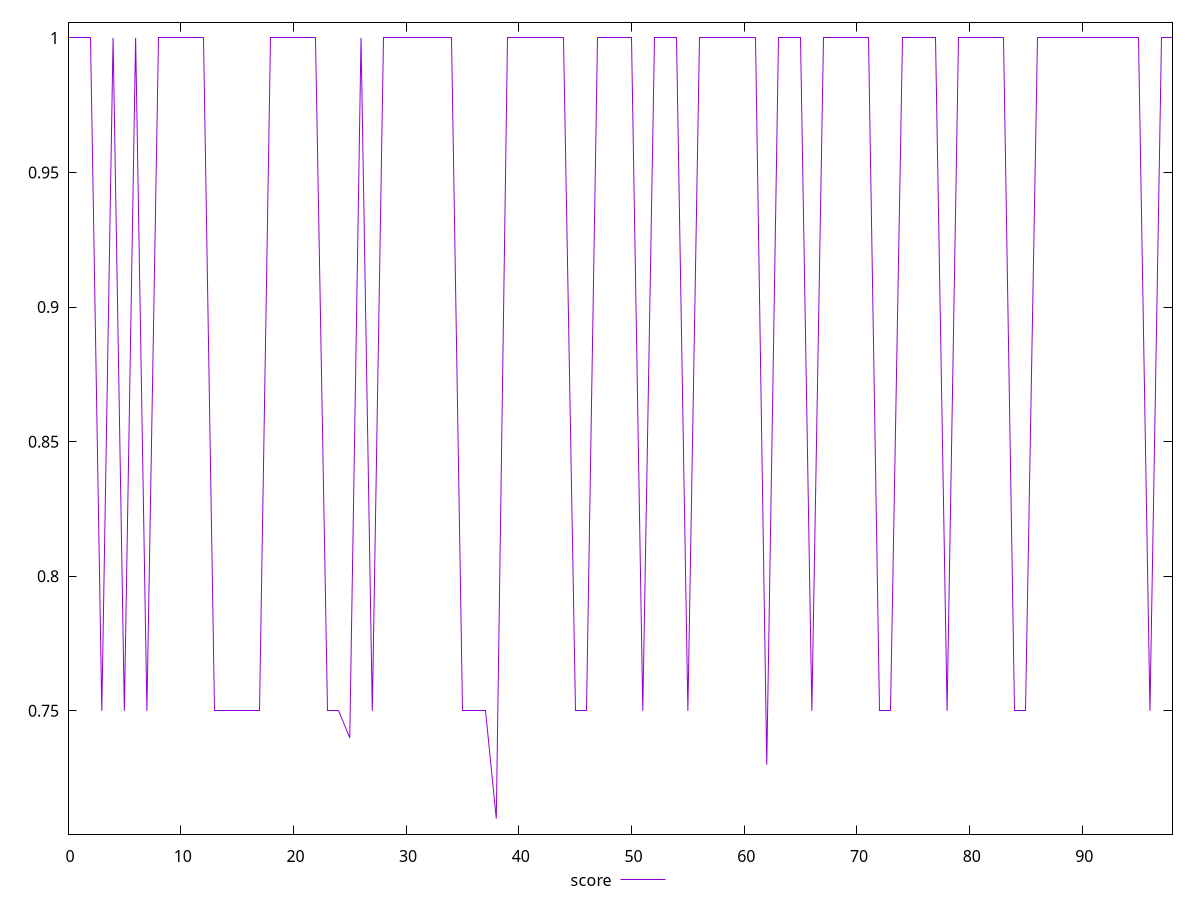 reset

$score <<EOF
0 1
1 1
2 1
3 0.75
4 1
5 0.75
6 1
7 0.75
8 1
9 1
10 1
11 1
12 1
13 0.75
14 0.75
15 0.75
16 0.75
17 0.75
18 1
19 1
20 1
21 1
22 1
23 0.75
24 0.75
25 0.74
26 1
27 0.75
28 1
29 1
30 1
31 1
32 1
33 1
34 1
35 0.75
36 0.75
37 0.75
38 0.71
39 1
40 1
41 1
42 1
43 1
44 1
45 0.75
46 0.75
47 1
48 1
49 1
50 1
51 0.75
52 1
53 1
54 1
55 0.75
56 1
57 1
58 1
59 1
60 1
61 1
62 0.73
63 1
64 1
65 1
66 0.75
67 1
68 1
69 1
70 1
71 1
72 0.75
73 0.75
74 1
75 1
76 1
77 1
78 0.75
79 1
80 1
81 1
82 1
83 1
84 0.75
85 0.75
86 1
87 1
88 1
89 1
90 1
91 1
92 1
93 1
94 1
95 1
96 0.75
97 1
98 1
EOF

set key outside below
set xrange [0:98]
set yrange [0.7041999999999999:1.0058]
set trange [0.7041999999999999:1.0058]
set terminal svg size 640, 500 enhanced background rgb 'white'
set output "reports/report_00027_2021-02-24T12-40-31.850Z/uses-rel-preconnect/samples/card/score/values.svg"

plot $score title "score" with line

reset
